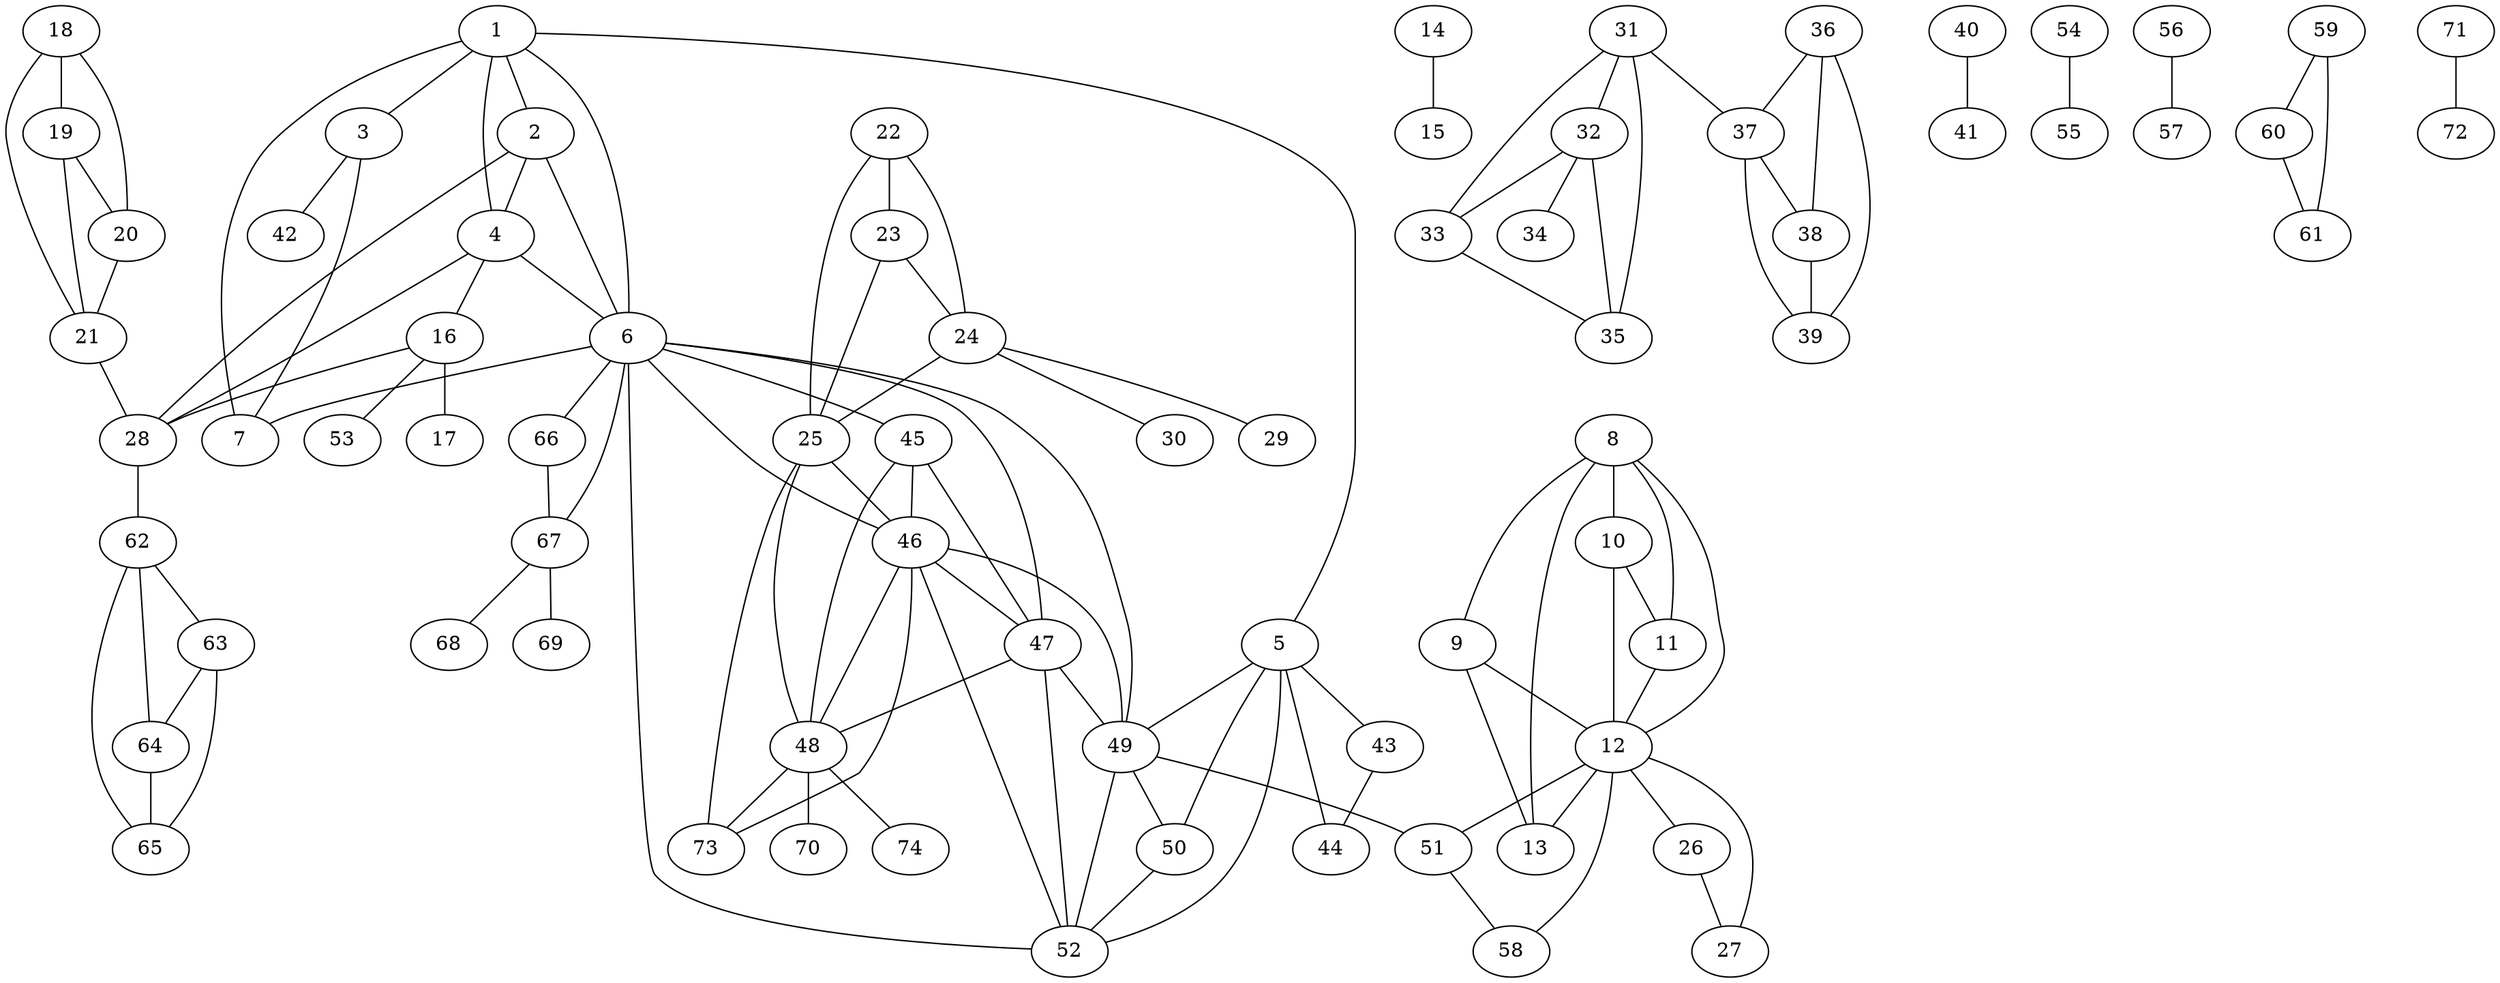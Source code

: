 graph {
1--2;
1--3;
1--4;
1--5;
1--6;
1--7;
8--9;
8--10;
8--11;
8--12;
8--13;
14--15;
16--17;
18--19;
18--20;
18--21;
10--11;
10--12;
22--23;
22--24;
22--25;
12--26;
26--27;
4--6;
4--16;
4--28;
2--4;
24--29;
23--24;
24--30;
24--25;
31--32;
32--33;
32--34;
32--35;
36--37;
37--38;
37--39;
31--37;
40--41;
19--20;
19--21;
31--35;
33--35;
3--42;
43--44;
5--43;
9--12;
9--13;
45--46;
45--47;
6--45;
45--48;
36--38;
36--39;
46--49;
49--50;
47--49;
49--51;
49--52;
5--49;
6--49;
16--53;
16--28;
20--21;
31--33;
54--55;
5--44;
3--7;
46--47;
47--52;
6--47;
47--48;
56--57;
51--58;
12--51;
59--60;
60--61;
21--28;
28--62;
2--28;
63--64;
62--63;
63--65;
64--65;
62--65;
5--50;
5--52;
12--58;
11--12;
12--13;
12--27;
6--66;
66--67;
67--68;
59--61;
6--67;
67--69;
62--64;
38--39;
46--52;
50--52;
6--52;
48--70;
71--72;
6--7;
2--6;
23--25;
46--73;
25--73;
48--73;
25--46;
6--46;
46--48;
25--48;
48--74;
}
